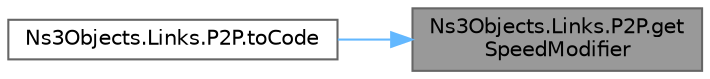 digraph "Ns3Objects.Links.P2P.getSpeedModifier"
{
 // LATEX_PDF_SIZE
  bgcolor="transparent";
  edge [fontname=Helvetica,fontsize=10,labelfontname=Helvetica,labelfontsize=10];
  node [fontname=Helvetica,fontsize=10,shape=box,height=0.2,width=0.4];
  rankdir="RL";
  Node1 [id="Node000001",label="Ns3Objects.Links.P2P.get\lSpeedModifier",height=0.2,width=0.4,color="gray40", fillcolor="grey60", style="filled", fontcolor="black",tooltip=" "];
  Node1 -> Node2 [id="edge1_Node000001_Node000002",dir="back",color="steelblue1",style="solid",tooltip=" "];
  Node2 [id="Node000002",label="Ns3Objects.Links.P2P.toCode",height=0.2,width=0.4,color="grey40", fillcolor="white", style="filled",URL="$class_ns3_objects_1_1_links_1_1_p2_p.html#ad92174af36072f09c6b667b64ad3ff6c",tooltip=" "];
}
